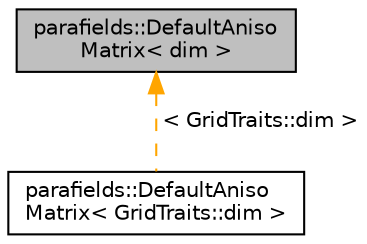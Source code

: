 digraph "parafields::DefaultAnisoMatrix&lt; dim &gt;"
{
 // LATEX_PDF_SIZE
  edge [fontname="Helvetica",fontsize="10",labelfontname="Helvetica",labelfontsize="10"];
  node [fontname="Helvetica",fontsize="10",shape=record];
  Node1 [label="parafields::DefaultAniso\lMatrix\< dim \>",height=0.2,width=0.4,color="black", fillcolor="grey75", style="filled", fontcolor="black",tooltip="Default anisotropic matrix selector for nD, n > 1: R2CMatrix."];
  Node1 -> Node2 [dir="back",color="orange",fontsize="10",style="dashed",label=" \< GridTraits::dim \>" ,fontname="Helvetica"];
  Node2 [label="parafields::DefaultAniso\lMatrix\< GridTraits::dim \>",height=0.2,width=0.4,color="black", fillcolor="white", style="filled",URL="$a01022.html",tooltip=" "];
}

